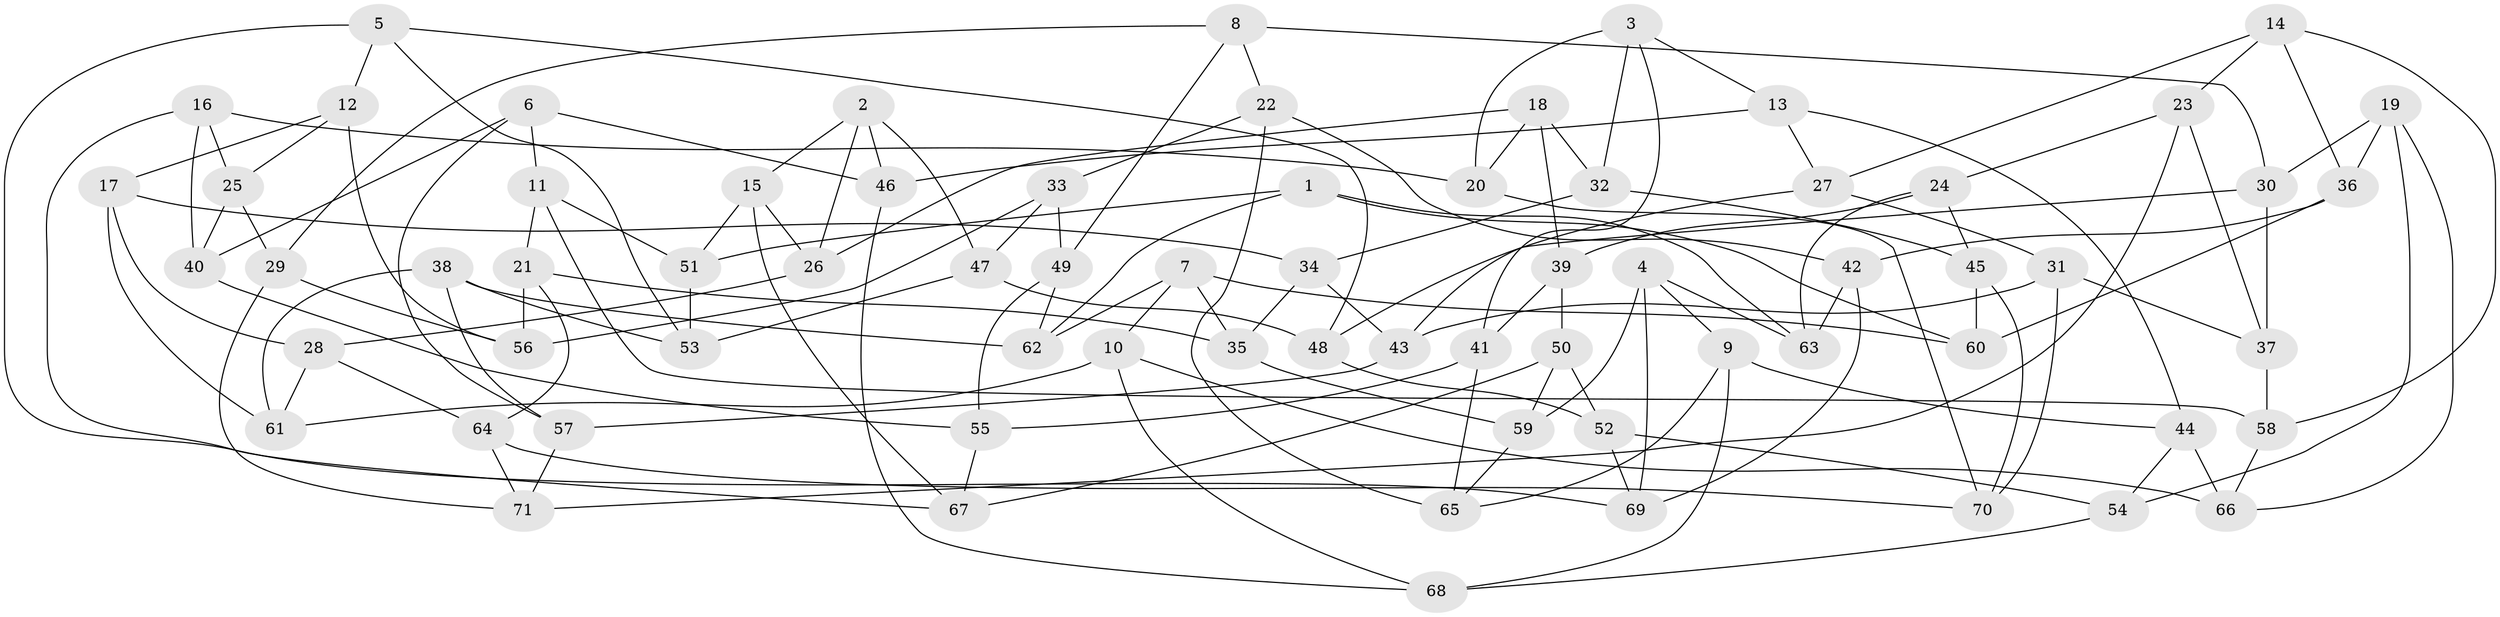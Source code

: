 // coarse degree distribution, {5: 0.3888888888888889, 3: 0.027777777777777776, 4: 0.3333333333333333, 7: 0.027777777777777776, 6: 0.16666666666666666, 8: 0.05555555555555555}
// Generated by graph-tools (version 1.1) at 2025/45/03/06/25 01:45:11]
// undirected, 71 vertices, 142 edges
graph export_dot {
graph [start="1"]
  node [color=gray90,style=filled];
  1;
  2;
  3;
  4;
  5;
  6;
  7;
  8;
  9;
  10;
  11;
  12;
  13;
  14;
  15;
  16;
  17;
  18;
  19;
  20;
  21;
  22;
  23;
  24;
  25;
  26;
  27;
  28;
  29;
  30;
  31;
  32;
  33;
  34;
  35;
  36;
  37;
  38;
  39;
  40;
  41;
  42;
  43;
  44;
  45;
  46;
  47;
  48;
  49;
  50;
  51;
  52;
  53;
  54;
  55;
  56;
  57;
  58;
  59;
  60;
  61;
  62;
  63;
  64;
  65;
  66;
  67;
  68;
  69;
  70;
  71;
  1 -- 62;
  1 -- 60;
  1 -- 51;
  1 -- 63;
  2 -- 46;
  2 -- 15;
  2 -- 47;
  2 -- 26;
  3 -- 13;
  3 -- 41;
  3 -- 32;
  3 -- 20;
  4 -- 69;
  4 -- 59;
  4 -- 9;
  4 -- 63;
  5 -- 48;
  5 -- 53;
  5 -- 69;
  5 -- 12;
  6 -- 11;
  6 -- 57;
  6 -- 46;
  6 -- 40;
  7 -- 10;
  7 -- 62;
  7 -- 35;
  7 -- 60;
  8 -- 30;
  8 -- 49;
  8 -- 29;
  8 -- 22;
  9 -- 65;
  9 -- 44;
  9 -- 68;
  10 -- 61;
  10 -- 66;
  10 -- 68;
  11 -- 21;
  11 -- 58;
  11 -- 51;
  12 -- 25;
  12 -- 17;
  12 -- 56;
  13 -- 44;
  13 -- 27;
  13 -- 46;
  14 -- 27;
  14 -- 36;
  14 -- 58;
  14 -- 23;
  15 -- 51;
  15 -- 67;
  15 -- 26;
  16 -- 20;
  16 -- 67;
  16 -- 40;
  16 -- 25;
  17 -- 28;
  17 -- 34;
  17 -- 61;
  18 -- 32;
  18 -- 39;
  18 -- 26;
  18 -- 20;
  19 -- 66;
  19 -- 54;
  19 -- 36;
  19 -- 30;
  20 -- 70;
  21 -- 64;
  21 -- 56;
  21 -- 35;
  22 -- 42;
  22 -- 65;
  22 -- 33;
  23 -- 24;
  23 -- 71;
  23 -- 37;
  24 -- 45;
  24 -- 39;
  24 -- 63;
  25 -- 40;
  25 -- 29;
  26 -- 28;
  27 -- 48;
  27 -- 31;
  28 -- 64;
  28 -- 61;
  29 -- 56;
  29 -- 71;
  30 -- 37;
  30 -- 43;
  31 -- 43;
  31 -- 70;
  31 -- 37;
  32 -- 34;
  32 -- 45;
  33 -- 56;
  33 -- 49;
  33 -- 47;
  34 -- 35;
  34 -- 43;
  35 -- 59;
  36 -- 60;
  36 -- 42;
  37 -- 58;
  38 -- 61;
  38 -- 57;
  38 -- 62;
  38 -- 53;
  39 -- 41;
  39 -- 50;
  40 -- 55;
  41 -- 55;
  41 -- 65;
  42 -- 63;
  42 -- 69;
  43 -- 57;
  44 -- 54;
  44 -- 66;
  45 -- 60;
  45 -- 70;
  46 -- 68;
  47 -- 48;
  47 -- 53;
  48 -- 52;
  49 -- 62;
  49 -- 55;
  50 -- 59;
  50 -- 67;
  50 -- 52;
  51 -- 53;
  52 -- 69;
  52 -- 54;
  54 -- 68;
  55 -- 67;
  57 -- 71;
  58 -- 66;
  59 -- 65;
  64 -- 70;
  64 -- 71;
}
